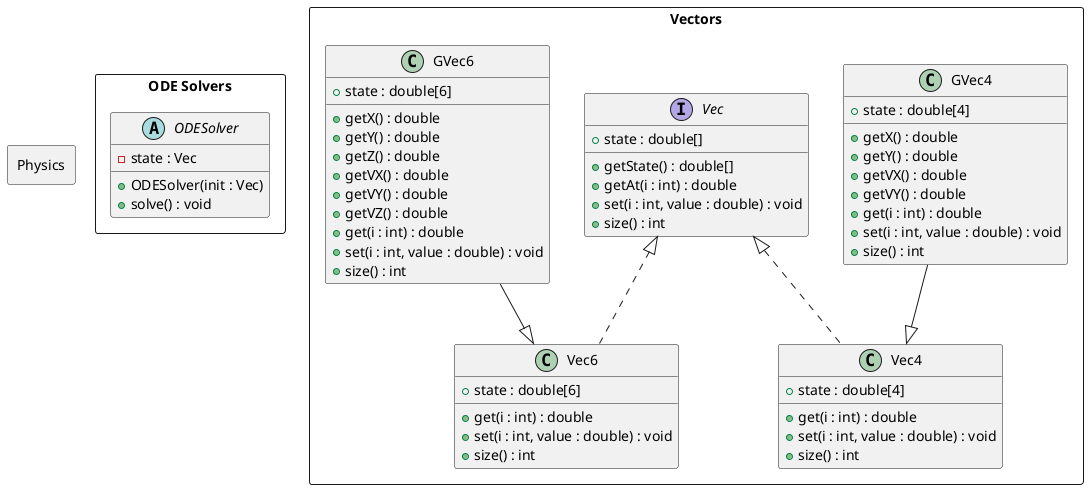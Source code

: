 @startuml Physics - ODE Solvers interaction

rectangle "ODE Solvers" as ODES {
    abstract class ODESolver {
        -state : Vec
        +ODESolver(init : Vec)
        +solve() : void
    }
}

rectangle "Vectors" as V {
    interface Vec {
        +state : double[]
        +getState() : double[]
        +getAt(i : int) : double
        +set(i : int, value : double) : void
        +size() : int
    }

    class Vec4 {
        +state : double[4]
        +get(i : int) : double
        +set(i : int, value : double) : void
        +size() : int
    }

    class GVec4 {
        +state : double[4]
        +getX() : double
        +getY() : double
        +getVX() : double
        +getVY() : double
        +get(i : int) : double
        +set(i : int, value : double) : void
        +size() : int
    }

    class Vec6 {
        +state : double[6]
        +get(i : int) : double
        +set(i : int, value : double) : void
        +size() : int
    }

    class GVec6 {
        +state : double[6]
        +getX() : double
        +getY() : double
        +getZ() : double
        +getVX() : double
        +getVY() : double
        +getVZ() : double
        +get(i : int) : double
        +set(i : int, value : double) : void
        +size() : int
    }

    Vec6 .up.|> Vec
    Vec4 .up.|> Vec
    GVec6 --|> Vec6
    GVec4 --|> Vec4

}

rectangle "Physics" as Ph {

}

@enduml
